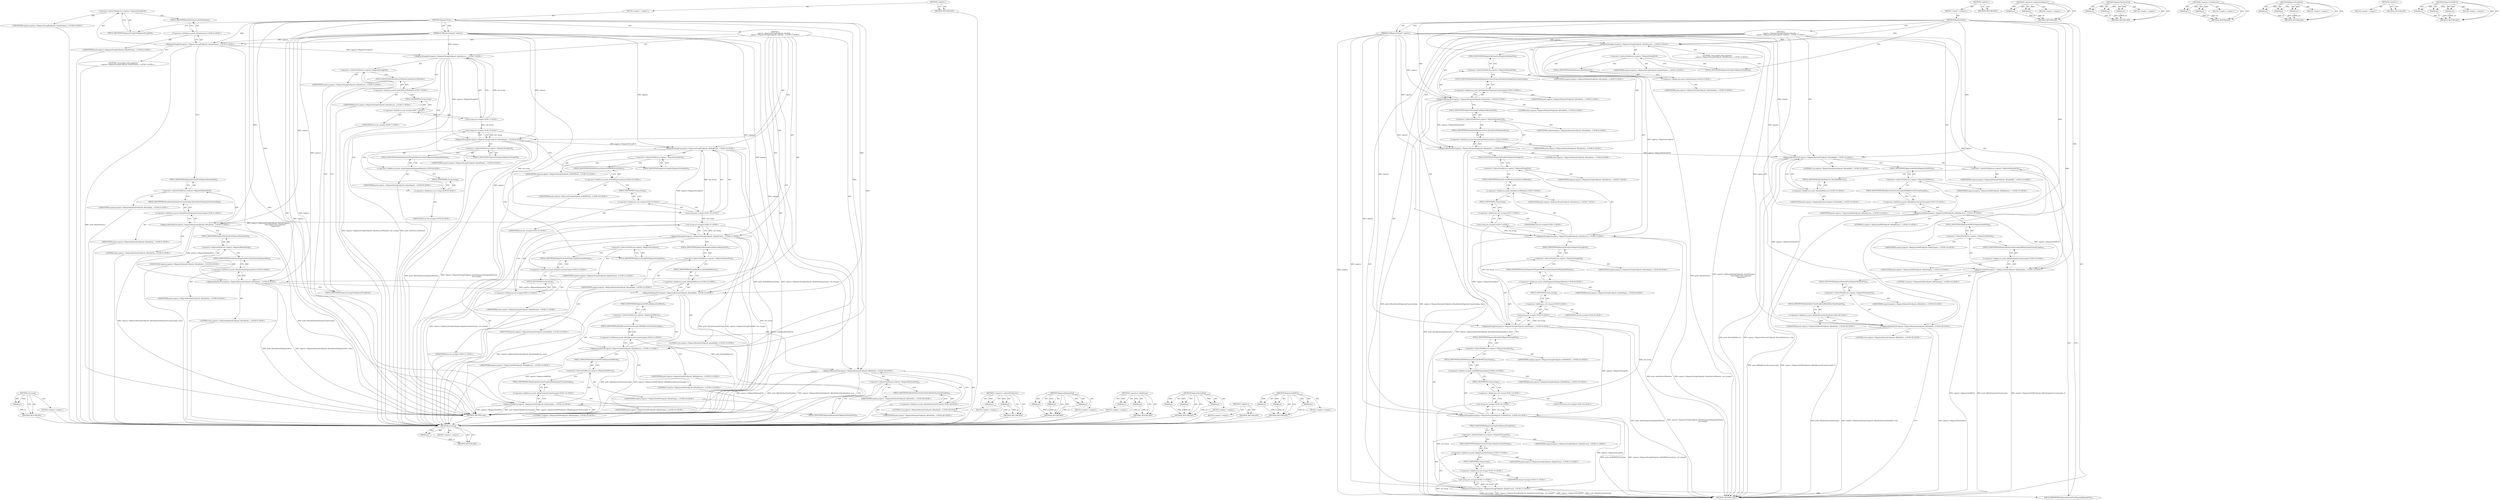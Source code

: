 digraph "RegisterInt64Pref" {
vulnerable_156 [label=<(METHOD,std.string)>];
vulnerable_157 [label=<(PARAM,p1)>];
vulnerable_158 [label=<(BLOCK,&lt;empty&gt;,&lt;empty&gt;)>];
vulnerable_159 [label=<(METHOD_RETURN,ANY)>];
vulnerable_6 [label=<(METHOD,&lt;global&gt;)<SUB>1</SUB>>];
vulnerable_7 [label=<(BLOCK,&lt;empty&gt;,&lt;empty&gt;)<SUB>1</SUB>>];
vulnerable_8 [label=<(METHOD,RegisterPrefs)<SUB>1</SUB>>];
vulnerable_9 [label=<(PARAM,PrefRegistrySimple* registry)<SUB>1</SUB>>];
vulnerable_10 [label="<(BLOCK,{
  registry-&gt;RegisterStringPref(prefs::kAuthSc...,{
  registry-&gt;RegisterStringPref(prefs::kAuthSc...)<SUB>1</SUB>>"];
vulnerable_11 [label="<(RegisterStringPref,registry-&gt;RegisterStringPref(prefs::kAuthScheme...)<SUB>2</SUB>>"];
vulnerable_12 [label=<(&lt;operator&gt;.indirectFieldAccess,registry-&gt;RegisterStringPref)<SUB>2</SUB>>];
vulnerable_13 [label="<(IDENTIFIER,registry,registry-&gt;RegisterStringPref(prefs::kAuthScheme...)<SUB>2</SUB>>"];
vulnerable_14 [label=<(FIELD_IDENTIFIER,RegisterStringPref,RegisterStringPref)<SUB>2</SUB>>];
vulnerable_15 [label="<(&lt;operator&gt;.fieldAccess,prefs::kAuthSchemes)<SUB>2</SUB>>"];
vulnerable_16 [label="<(IDENTIFIER,prefs,registry-&gt;RegisterStringPref(prefs::kAuthScheme...)<SUB>2</SUB>>"];
vulnerable_17 [label=<(FIELD_IDENTIFIER,kAuthSchemes,kAuthSchemes)<SUB>2</SUB>>];
vulnerable_18 [label="<(LITERAL,&quot;basic,digest,ntlm,negotiate,&quot;
                ...,registry-&gt;RegisterStringPref(prefs::kAuthScheme...)<SUB>3</SUB>>"];
vulnerable_19 [label="<(RegisterBooleanPref,registry-&gt;RegisterBooleanPref(prefs::kDisableAu...)<SUB>5</SUB>>"];
vulnerable_20 [label=<(&lt;operator&gt;.indirectFieldAccess,registry-&gt;RegisterBooleanPref)<SUB>5</SUB>>];
vulnerable_21 [label="<(IDENTIFIER,registry,registry-&gt;RegisterBooleanPref(prefs::kDisableAu...)<SUB>5</SUB>>"];
vulnerable_22 [label=<(FIELD_IDENTIFIER,RegisterBooleanPref,RegisterBooleanPref)<SUB>5</SUB>>];
vulnerable_23 [label="<(&lt;operator&gt;.fieldAccess,prefs::kDisableAuthNegotiateCnameLookup)<SUB>5</SUB>>"];
vulnerable_24 [label="<(IDENTIFIER,prefs,registry-&gt;RegisterBooleanPref(prefs::kDisableAu...)<SUB>5</SUB>>"];
vulnerable_25 [label=<(FIELD_IDENTIFIER,kDisableAuthNegotiateCnameLookup,kDisableAuthNegotiateCnameLookup)<SUB>5</SUB>>];
vulnerable_26 [label="<(LITERAL,false,registry-&gt;RegisterBooleanPref(prefs::kDisableAu...)<SUB>5</SUB>>"];
vulnerable_27 [label="<(RegisterBooleanPref,registry-&gt;RegisterBooleanPref(prefs::kEnableAut...)<SUB>6</SUB>>"];
vulnerable_28 [label=<(&lt;operator&gt;.indirectFieldAccess,registry-&gt;RegisterBooleanPref)<SUB>6</SUB>>];
vulnerable_29 [label="<(IDENTIFIER,registry,registry-&gt;RegisterBooleanPref(prefs::kEnableAut...)<SUB>6</SUB>>"];
vulnerable_30 [label=<(FIELD_IDENTIFIER,RegisterBooleanPref,RegisterBooleanPref)<SUB>6</SUB>>];
vulnerable_31 [label="<(&lt;operator&gt;.fieldAccess,prefs::kEnableAuthNegotiatePort)<SUB>6</SUB>>"];
vulnerable_32 [label="<(IDENTIFIER,prefs,registry-&gt;RegisterBooleanPref(prefs::kEnableAut...)<SUB>6</SUB>>"];
vulnerable_33 [label=<(FIELD_IDENTIFIER,kEnableAuthNegotiatePort,kEnableAuthNegotiatePort)<SUB>6</SUB>>];
vulnerable_34 [label="<(LITERAL,false,registry-&gt;RegisterBooleanPref(prefs::kEnableAut...)<SUB>6</SUB>>"];
vulnerable_35 [label="<(RegisterStringPref,registry-&gt;RegisterStringPref(prefs::kAuthServer...)<SUB>7</SUB>>"];
vulnerable_36 [label=<(&lt;operator&gt;.indirectFieldAccess,registry-&gt;RegisterStringPref)<SUB>7</SUB>>];
vulnerable_37 [label="<(IDENTIFIER,registry,registry-&gt;RegisterStringPref(prefs::kAuthServer...)<SUB>7</SUB>>"];
vulnerable_38 [label=<(FIELD_IDENTIFIER,RegisterStringPref,RegisterStringPref)<SUB>7</SUB>>];
vulnerable_39 [label="<(&lt;operator&gt;.fieldAccess,prefs::kAuthServerWhitelist)<SUB>7</SUB>>"];
vulnerable_40 [label="<(IDENTIFIER,prefs,registry-&gt;RegisterStringPref(prefs::kAuthServer...)<SUB>7</SUB>>"];
vulnerable_41 [label=<(FIELD_IDENTIFIER,kAuthServerWhitelist,kAuthServerWhitelist)<SUB>7</SUB>>];
vulnerable_42 [label="<(std.string,std::string())<SUB>7</SUB>>"];
vulnerable_43 [label="<(&lt;operator&gt;.fieldAccess,std::string)<SUB>7</SUB>>"];
vulnerable_44 [label="<(IDENTIFIER,std,std::string())<SUB>7</SUB>>"];
vulnerable_45 [label=<(FIELD_IDENTIFIER,string,string)<SUB>7</SUB>>];
vulnerable_46 [label="<(RegisterStringPref,registry-&gt;RegisterStringPref(prefs::kAuthNegoti...)<SUB>8</SUB>>"];
vulnerable_47 [label=<(&lt;operator&gt;.indirectFieldAccess,registry-&gt;RegisterStringPref)<SUB>8</SUB>>];
vulnerable_48 [label="<(IDENTIFIER,registry,registry-&gt;RegisterStringPref(prefs::kAuthNegoti...)<SUB>8</SUB>>"];
vulnerable_49 [label=<(FIELD_IDENTIFIER,RegisterStringPref,RegisterStringPref)<SUB>8</SUB>>];
vulnerable_50 [label="<(&lt;operator&gt;.fieldAccess,prefs::kAuthNegotiateDelegateWhitelist)<SUB>8</SUB>>"];
vulnerable_51 [label="<(IDENTIFIER,prefs,registry-&gt;RegisterStringPref(prefs::kAuthNegoti...)<SUB>8</SUB>>"];
vulnerable_52 [label=<(FIELD_IDENTIFIER,kAuthNegotiateDelegateWhitelist,kAuthNegotiateDelegateWhitelist)<SUB>8</SUB>>];
vulnerable_53 [label="<(std.string,std::string())<SUB>9</SUB>>"];
vulnerable_54 [label="<(&lt;operator&gt;.fieldAccess,std::string)<SUB>9</SUB>>"];
vulnerable_55 [label="<(IDENTIFIER,std,std::string())<SUB>9</SUB>>"];
vulnerable_56 [label=<(FIELD_IDENTIFIER,string,string)<SUB>9</SUB>>];
vulnerable_57 [label="<(RegisterStringPref,registry-&gt;RegisterStringPref(prefs::kGSSAPILibr...)<SUB>10</SUB>>"];
vulnerable_58 [label=<(&lt;operator&gt;.indirectFieldAccess,registry-&gt;RegisterStringPref)<SUB>10</SUB>>];
vulnerable_59 [label="<(IDENTIFIER,registry,registry-&gt;RegisterStringPref(prefs::kGSSAPILibr...)<SUB>10</SUB>>"];
vulnerable_60 [label=<(FIELD_IDENTIFIER,RegisterStringPref,RegisterStringPref)<SUB>10</SUB>>];
vulnerable_61 [label="<(&lt;operator&gt;.fieldAccess,prefs::kGSSAPILibraryName)<SUB>10</SUB>>"];
vulnerable_62 [label="<(IDENTIFIER,prefs,registry-&gt;RegisterStringPref(prefs::kGSSAPILibr...)<SUB>10</SUB>>"];
vulnerable_63 [label=<(FIELD_IDENTIFIER,kGSSAPILibraryName,kGSSAPILibraryName)<SUB>10</SUB>>];
vulnerable_64 [label="<(std.string,std::string())<SUB>10</SUB>>"];
vulnerable_65 [label="<(&lt;operator&gt;.fieldAccess,std::string)<SUB>10</SUB>>"];
vulnerable_66 [label="<(IDENTIFIER,std,std::string())<SUB>10</SUB>>"];
vulnerable_67 [label=<(FIELD_IDENTIFIER,string,string)<SUB>10</SUB>>];
vulnerable_68 [label="<(RegisterStringPref,registry-&gt;RegisterStringPref(prefs::kSpdyProxyA...)<SUB>11</SUB>>"];
vulnerable_69 [label=<(&lt;operator&gt;.indirectFieldAccess,registry-&gt;RegisterStringPref)<SUB>11</SUB>>];
vulnerable_70 [label="<(IDENTIFIER,registry,registry-&gt;RegisterStringPref(prefs::kSpdyProxyA...)<SUB>11</SUB>>"];
vulnerable_71 [label=<(FIELD_IDENTIFIER,RegisterStringPref,RegisterStringPref)<SUB>11</SUB>>];
vulnerable_72 [label="<(&lt;operator&gt;.fieldAccess,prefs::kSpdyProxyAuthOrigin)<SUB>11</SUB>>"];
vulnerable_73 [label="<(IDENTIFIER,prefs,registry-&gt;RegisterStringPref(prefs::kSpdyProxyA...)<SUB>11</SUB>>"];
vulnerable_74 [label=<(FIELD_IDENTIFIER,kSpdyProxyAuthOrigin,kSpdyProxyAuthOrigin)<SUB>11</SUB>>];
vulnerable_75 [label="<(std.string,std::string())<SUB>11</SUB>>"];
vulnerable_76 [label="<(&lt;operator&gt;.fieldAccess,std::string)<SUB>11</SUB>>"];
vulnerable_77 [label="<(IDENTIFIER,std,std::string())<SUB>11</SUB>>"];
vulnerable_78 [label=<(FIELD_IDENTIFIER,string,string)<SUB>11</SUB>>];
vulnerable_79 [label="<(RegisterBooleanPref,registry-&gt;RegisterBooleanPref(prefs::kEnableRef...)<SUB>12</SUB>>"];
vulnerable_80 [label=<(&lt;operator&gt;.indirectFieldAccess,registry-&gt;RegisterBooleanPref)<SUB>12</SUB>>];
vulnerable_81 [label="<(IDENTIFIER,registry,registry-&gt;RegisterBooleanPref(prefs::kEnableRef...)<SUB>12</SUB>>"];
vulnerable_82 [label=<(FIELD_IDENTIFIER,RegisterBooleanPref,RegisterBooleanPref)<SUB>12</SUB>>];
vulnerable_83 [label="<(&lt;operator&gt;.fieldAccess,prefs::kEnableReferrers)<SUB>12</SUB>>"];
vulnerable_84 [label="<(IDENTIFIER,prefs,registry-&gt;RegisterBooleanPref(prefs::kEnableRef...)<SUB>12</SUB>>"];
vulnerable_85 [label=<(FIELD_IDENTIFIER,kEnableReferrers,kEnableReferrers)<SUB>12</SUB>>];
vulnerable_86 [label="<(LITERAL,true,registry-&gt;RegisterBooleanPref(prefs::kEnableRef...)<SUB>12</SUB>>"];
vulnerable_87 [label="<(RegisterInt64Pref,registry-&gt;RegisterInt64Pref(prefs::kHttpReceive...)<SUB>13</SUB>>"];
vulnerable_88 [label=<(&lt;operator&gt;.indirectFieldAccess,registry-&gt;RegisterInt64Pref)<SUB>13</SUB>>];
vulnerable_89 [label="<(IDENTIFIER,registry,registry-&gt;RegisterInt64Pref(prefs::kHttpReceive...)<SUB>13</SUB>>"];
vulnerable_90 [label=<(FIELD_IDENTIFIER,RegisterInt64Pref,RegisterInt64Pref)<SUB>13</SUB>>];
vulnerable_91 [label="<(&lt;operator&gt;.fieldAccess,prefs::kHttpReceivedContentLength)<SUB>13</SUB>>"];
vulnerable_92 [label="<(IDENTIFIER,prefs,registry-&gt;RegisterInt64Pref(prefs::kHttpReceive...)<SUB>13</SUB>>"];
vulnerable_93 [label=<(FIELD_IDENTIFIER,kHttpReceivedContentLength,kHttpReceivedContentLength)<SUB>13</SUB>>];
vulnerable_94 [label="<(LITERAL,0,registry-&gt;RegisterInt64Pref(prefs::kHttpReceive...)<SUB>13</SUB>>"];
vulnerable_95 [label="<(RegisterInt64Pref,registry-&gt;RegisterInt64Pref(prefs::kHttpOrigina...)<SUB>14</SUB>>"];
vulnerable_96 [label=<(&lt;operator&gt;.indirectFieldAccess,registry-&gt;RegisterInt64Pref)<SUB>14</SUB>>];
vulnerable_97 [label="<(IDENTIFIER,registry,registry-&gt;RegisterInt64Pref(prefs::kHttpOrigina...)<SUB>14</SUB>>"];
vulnerable_98 [label=<(FIELD_IDENTIFIER,RegisterInt64Pref,RegisterInt64Pref)<SUB>14</SUB>>];
vulnerable_99 [label="<(&lt;operator&gt;.fieldAccess,prefs::kHttpOriginalContentLength)<SUB>14</SUB>>"];
vulnerable_100 [label="<(IDENTIFIER,prefs,registry-&gt;RegisterInt64Pref(prefs::kHttpOrigina...)<SUB>14</SUB>>"];
vulnerable_101 [label=<(FIELD_IDENTIFIER,kHttpOriginalContentLength,kHttpOriginalContentLength)<SUB>14</SUB>>];
vulnerable_102 [label="<(LITERAL,0,registry-&gt;RegisterInt64Pref(prefs::kHttpOrigina...)<SUB>14</SUB>>"];
vulnerable_103 [label="<(RegisterBooleanPref,registry-&gt;RegisterBooleanPref(prefs::kBuiltInDn...)<SUB>28</SUB>>"];
vulnerable_104 [label=<(&lt;operator&gt;.indirectFieldAccess,registry-&gt;RegisterBooleanPref)<SUB>28</SUB>>];
vulnerable_105 [label="<(IDENTIFIER,registry,registry-&gt;RegisterBooleanPref(prefs::kBuiltInDn...)<SUB>28</SUB>>"];
vulnerable_106 [label=<(FIELD_IDENTIFIER,RegisterBooleanPref,RegisterBooleanPref)<SUB>28</SUB>>];
vulnerable_107 [label="<(&lt;operator&gt;.fieldAccess,prefs::kBuiltInDnsClientEnabled)<SUB>28</SUB>>"];
vulnerable_108 [label="<(IDENTIFIER,prefs,registry-&gt;RegisterBooleanPref(prefs::kBuiltInDn...)<SUB>28</SUB>>"];
vulnerable_109 [label=<(FIELD_IDENTIFIER,kBuiltInDnsClientEnabled,kBuiltInDnsClientEnabled)<SUB>28</SUB>>];
vulnerable_110 [label="<(LITERAL,true,registry-&gt;RegisterBooleanPref(prefs::kBuiltInDn...)<SUB>28</SUB>>"];
vulnerable_111 [label=<(METHOD_RETURN,void)<SUB>1</SUB>>];
vulnerable_113 [label=<(METHOD_RETURN,ANY)<SUB>1</SUB>>];
vulnerable_140 [label=<(METHOD,&lt;operator&gt;.indirectFieldAccess)>];
vulnerable_141 [label=<(PARAM,p1)>];
vulnerable_142 [label=<(PARAM,p2)>];
vulnerable_143 [label=<(BLOCK,&lt;empty&gt;,&lt;empty&gt;)>];
vulnerable_144 [label=<(METHOD_RETURN,ANY)>];
vulnerable_150 [label=<(METHOD,RegisterBooleanPref)>];
vulnerable_151 [label=<(PARAM,p1)>];
vulnerable_152 [label=<(PARAM,p2)>];
vulnerable_153 [label=<(PARAM,p3)>];
vulnerable_154 [label=<(BLOCK,&lt;empty&gt;,&lt;empty&gt;)>];
vulnerable_155 [label=<(METHOD_RETURN,ANY)>];
vulnerable_145 [label=<(METHOD,&lt;operator&gt;.fieldAccess)>];
vulnerable_146 [label=<(PARAM,p1)>];
vulnerable_147 [label=<(PARAM,p2)>];
vulnerable_148 [label=<(BLOCK,&lt;empty&gt;,&lt;empty&gt;)>];
vulnerable_149 [label=<(METHOD_RETURN,ANY)>];
vulnerable_134 [label=<(METHOD,RegisterStringPref)>];
vulnerable_135 [label=<(PARAM,p1)>];
vulnerable_136 [label=<(PARAM,p2)>];
vulnerable_137 [label=<(PARAM,p3)>];
vulnerable_138 [label=<(BLOCK,&lt;empty&gt;,&lt;empty&gt;)>];
vulnerable_139 [label=<(METHOD_RETURN,ANY)>];
vulnerable_128 [label=<(METHOD,&lt;global&gt;)<SUB>1</SUB>>];
vulnerable_129 [label=<(BLOCK,&lt;empty&gt;,&lt;empty&gt;)>];
vulnerable_130 [label=<(METHOD_RETURN,ANY)>];
vulnerable_160 [label=<(METHOD,RegisterInt64Pref)>];
vulnerable_161 [label=<(PARAM,p1)>];
vulnerable_162 [label=<(PARAM,p2)>];
vulnerable_163 [label=<(PARAM,p3)>];
vulnerable_164 [label=<(BLOCK,&lt;empty&gt;,&lt;empty&gt;)>];
vulnerable_165 [label=<(METHOD_RETURN,ANY)>];
fixed_156 [label=<(METHOD,std.string)>];
fixed_157 [label=<(PARAM,p1)>];
fixed_158 [label=<(BLOCK,&lt;empty&gt;,&lt;empty&gt;)>];
fixed_159 [label=<(METHOD_RETURN,ANY)>];
fixed_6 [label=<(METHOD,&lt;global&gt;)<SUB>1</SUB>>];
fixed_7 [label=<(BLOCK,&lt;empty&gt;,&lt;empty&gt;)<SUB>1</SUB>>];
fixed_8 [label=<(METHOD,RegisterPrefs)<SUB>1</SUB>>];
fixed_9 [label=<(PARAM,PrefRegistrySimple* registry)<SUB>1</SUB>>];
fixed_10 [label="<(BLOCK,{
  registry-&gt;RegisterStringPref(prefs::kAuthSc...,{
  registry-&gt;RegisterStringPref(prefs::kAuthSc...)<SUB>1</SUB>>"];
fixed_11 [label="<(RegisterStringPref,registry-&gt;RegisterStringPref(prefs::kAuthScheme...)<SUB>2</SUB>>"];
fixed_12 [label=<(&lt;operator&gt;.indirectFieldAccess,registry-&gt;RegisterStringPref)<SUB>2</SUB>>];
fixed_13 [label="<(IDENTIFIER,registry,registry-&gt;RegisterStringPref(prefs::kAuthScheme...)<SUB>2</SUB>>"];
fixed_14 [label=<(FIELD_IDENTIFIER,RegisterStringPref,RegisterStringPref)<SUB>2</SUB>>];
fixed_15 [label="<(&lt;operator&gt;.fieldAccess,prefs::kAuthSchemes)<SUB>2</SUB>>"];
fixed_16 [label="<(IDENTIFIER,prefs,registry-&gt;RegisterStringPref(prefs::kAuthScheme...)<SUB>2</SUB>>"];
fixed_17 [label=<(FIELD_IDENTIFIER,kAuthSchemes,kAuthSchemes)<SUB>2</SUB>>];
fixed_18 [label="<(LITERAL,&quot;basic,digest,ntlm,negotiate,&quot;
                ...,registry-&gt;RegisterStringPref(prefs::kAuthScheme...)<SUB>3</SUB>>"];
fixed_19 [label="<(RegisterBooleanPref,registry-&gt;RegisterBooleanPref(prefs::kDisableAu...)<SUB>5</SUB>>"];
fixed_20 [label=<(&lt;operator&gt;.indirectFieldAccess,registry-&gt;RegisterBooleanPref)<SUB>5</SUB>>];
fixed_21 [label="<(IDENTIFIER,registry,registry-&gt;RegisterBooleanPref(prefs::kDisableAu...)<SUB>5</SUB>>"];
fixed_22 [label=<(FIELD_IDENTIFIER,RegisterBooleanPref,RegisterBooleanPref)<SUB>5</SUB>>];
fixed_23 [label="<(&lt;operator&gt;.fieldAccess,prefs::kDisableAuthNegotiateCnameLookup)<SUB>5</SUB>>"];
fixed_24 [label="<(IDENTIFIER,prefs,registry-&gt;RegisterBooleanPref(prefs::kDisableAu...)<SUB>5</SUB>>"];
fixed_25 [label=<(FIELD_IDENTIFIER,kDisableAuthNegotiateCnameLookup,kDisableAuthNegotiateCnameLookup)<SUB>5</SUB>>];
fixed_26 [label="<(LITERAL,false,registry-&gt;RegisterBooleanPref(prefs::kDisableAu...)<SUB>5</SUB>>"];
fixed_27 [label="<(RegisterBooleanPref,registry-&gt;RegisterBooleanPref(prefs::kEnableAut...)<SUB>6</SUB>>"];
fixed_28 [label=<(&lt;operator&gt;.indirectFieldAccess,registry-&gt;RegisterBooleanPref)<SUB>6</SUB>>];
fixed_29 [label="<(IDENTIFIER,registry,registry-&gt;RegisterBooleanPref(prefs::kEnableAut...)<SUB>6</SUB>>"];
fixed_30 [label=<(FIELD_IDENTIFIER,RegisterBooleanPref,RegisterBooleanPref)<SUB>6</SUB>>];
fixed_31 [label="<(&lt;operator&gt;.fieldAccess,prefs::kEnableAuthNegotiatePort)<SUB>6</SUB>>"];
fixed_32 [label="<(IDENTIFIER,prefs,registry-&gt;RegisterBooleanPref(prefs::kEnableAut...)<SUB>6</SUB>>"];
fixed_33 [label=<(FIELD_IDENTIFIER,kEnableAuthNegotiatePort,kEnableAuthNegotiatePort)<SUB>6</SUB>>];
fixed_34 [label="<(LITERAL,false,registry-&gt;RegisterBooleanPref(prefs::kEnableAut...)<SUB>6</SUB>>"];
fixed_35 [label="<(RegisterStringPref,registry-&gt;RegisterStringPref(prefs::kAuthServer...)<SUB>7</SUB>>"];
fixed_36 [label=<(&lt;operator&gt;.indirectFieldAccess,registry-&gt;RegisterStringPref)<SUB>7</SUB>>];
fixed_37 [label="<(IDENTIFIER,registry,registry-&gt;RegisterStringPref(prefs::kAuthServer...)<SUB>7</SUB>>"];
fixed_38 [label=<(FIELD_IDENTIFIER,RegisterStringPref,RegisterStringPref)<SUB>7</SUB>>];
fixed_39 [label="<(&lt;operator&gt;.fieldAccess,prefs::kAuthServerWhitelist)<SUB>7</SUB>>"];
fixed_40 [label="<(IDENTIFIER,prefs,registry-&gt;RegisterStringPref(prefs::kAuthServer...)<SUB>7</SUB>>"];
fixed_41 [label=<(FIELD_IDENTIFIER,kAuthServerWhitelist,kAuthServerWhitelist)<SUB>7</SUB>>];
fixed_42 [label="<(std.string,std::string())<SUB>7</SUB>>"];
fixed_43 [label="<(&lt;operator&gt;.fieldAccess,std::string)<SUB>7</SUB>>"];
fixed_44 [label="<(IDENTIFIER,std,std::string())<SUB>7</SUB>>"];
fixed_45 [label=<(FIELD_IDENTIFIER,string,string)<SUB>7</SUB>>];
fixed_46 [label="<(RegisterStringPref,registry-&gt;RegisterStringPref(prefs::kAuthNegoti...)<SUB>8</SUB>>"];
fixed_47 [label=<(&lt;operator&gt;.indirectFieldAccess,registry-&gt;RegisterStringPref)<SUB>8</SUB>>];
fixed_48 [label="<(IDENTIFIER,registry,registry-&gt;RegisterStringPref(prefs::kAuthNegoti...)<SUB>8</SUB>>"];
fixed_49 [label=<(FIELD_IDENTIFIER,RegisterStringPref,RegisterStringPref)<SUB>8</SUB>>];
fixed_50 [label="<(&lt;operator&gt;.fieldAccess,prefs::kAuthNegotiateDelegateWhitelist)<SUB>8</SUB>>"];
fixed_51 [label="<(IDENTIFIER,prefs,registry-&gt;RegisterStringPref(prefs::kAuthNegoti...)<SUB>8</SUB>>"];
fixed_52 [label=<(FIELD_IDENTIFIER,kAuthNegotiateDelegateWhitelist,kAuthNegotiateDelegateWhitelist)<SUB>8</SUB>>];
fixed_53 [label="<(std.string,std::string())<SUB>9</SUB>>"];
fixed_54 [label="<(&lt;operator&gt;.fieldAccess,std::string)<SUB>9</SUB>>"];
fixed_55 [label="<(IDENTIFIER,std,std::string())<SUB>9</SUB>>"];
fixed_56 [label=<(FIELD_IDENTIFIER,string,string)<SUB>9</SUB>>];
fixed_57 [label="<(RegisterStringPref,registry-&gt;RegisterStringPref(prefs::kGSSAPILibr...)<SUB>10</SUB>>"];
fixed_58 [label=<(&lt;operator&gt;.indirectFieldAccess,registry-&gt;RegisterStringPref)<SUB>10</SUB>>];
fixed_59 [label="<(IDENTIFIER,registry,registry-&gt;RegisterStringPref(prefs::kGSSAPILibr...)<SUB>10</SUB>>"];
fixed_60 [label=<(FIELD_IDENTIFIER,RegisterStringPref,RegisterStringPref)<SUB>10</SUB>>];
fixed_61 [label="<(&lt;operator&gt;.fieldAccess,prefs::kGSSAPILibraryName)<SUB>10</SUB>>"];
fixed_62 [label="<(IDENTIFIER,prefs,registry-&gt;RegisterStringPref(prefs::kGSSAPILibr...)<SUB>10</SUB>>"];
fixed_63 [label=<(FIELD_IDENTIFIER,kGSSAPILibraryName,kGSSAPILibraryName)<SUB>10</SUB>>];
fixed_64 [label="<(std.string,std::string())<SUB>10</SUB>>"];
fixed_65 [label="<(&lt;operator&gt;.fieldAccess,std::string)<SUB>10</SUB>>"];
fixed_66 [label="<(IDENTIFIER,std,std::string())<SUB>10</SUB>>"];
fixed_67 [label=<(FIELD_IDENTIFIER,string,string)<SUB>10</SUB>>];
fixed_68 [label="<(RegisterStringPref,registry-&gt;RegisterStringPref(prefs::kSpdyProxyA...)<SUB>11</SUB>>"];
fixed_69 [label=<(&lt;operator&gt;.indirectFieldAccess,registry-&gt;RegisterStringPref)<SUB>11</SUB>>];
fixed_70 [label="<(IDENTIFIER,registry,registry-&gt;RegisterStringPref(prefs::kSpdyProxyA...)<SUB>11</SUB>>"];
fixed_71 [label=<(FIELD_IDENTIFIER,RegisterStringPref,RegisterStringPref)<SUB>11</SUB>>];
fixed_72 [label="<(&lt;operator&gt;.fieldAccess,prefs::kSpdyProxyAuthOrigin)<SUB>11</SUB>>"];
fixed_73 [label="<(IDENTIFIER,prefs,registry-&gt;RegisterStringPref(prefs::kSpdyProxyA...)<SUB>11</SUB>>"];
fixed_74 [label=<(FIELD_IDENTIFIER,kSpdyProxyAuthOrigin,kSpdyProxyAuthOrigin)<SUB>11</SUB>>];
fixed_75 [label="<(std.string,std::string())<SUB>11</SUB>>"];
fixed_76 [label="<(&lt;operator&gt;.fieldAccess,std::string)<SUB>11</SUB>>"];
fixed_77 [label="<(IDENTIFIER,std,std::string())<SUB>11</SUB>>"];
fixed_78 [label=<(FIELD_IDENTIFIER,string,string)<SUB>11</SUB>>];
fixed_79 [label="<(RegisterBooleanPref,registry-&gt;RegisterBooleanPref(prefs::kEnableRef...)<SUB>12</SUB>>"];
fixed_80 [label=<(&lt;operator&gt;.indirectFieldAccess,registry-&gt;RegisterBooleanPref)<SUB>12</SUB>>];
fixed_81 [label="<(IDENTIFIER,registry,registry-&gt;RegisterBooleanPref(prefs::kEnableRef...)<SUB>12</SUB>>"];
fixed_82 [label=<(FIELD_IDENTIFIER,RegisterBooleanPref,RegisterBooleanPref)<SUB>12</SUB>>];
fixed_83 [label="<(&lt;operator&gt;.fieldAccess,prefs::kEnableReferrers)<SUB>12</SUB>>"];
fixed_84 [label="<(IDENTIFIER,prefs,registry-&gt;RegisterBooleanPref(prefs::kEnableRef...)<SUB>12</SUB>>"];
fixed_85 [label=<(FIELD_IDENTIFIER,kEnableReferrers,kEnableReferrers)<SUB>12</SUB>>];
fixed_86 [label="<(LITERAL,true,registry-&gt;RegisterBooleanPref(prefs::kEnableRef...)<SUB>12</SUB>>"];
fixed_87 [label="<(RegisterInt64Pref,registry-&gt;RegisterInt64Pref(prefs::kHttpReceive...)<SUB>13</SUB>>"];
fixed_88 [label=<(&lt;operator&gt;.indirectFieldAccess,registry-&gt;RegisterInt64Pref)<SUB>13</SUB>>];
fixed_89 [label="<(IDENTIFIER,registry,registry-&gt;RegisterInt64Pref(prefs::kHttpReceive...)<SUB>13</SUB>>"];
fixed_90 [label=<(FIELD_IDENTIFIER,RegisterInt64Pref,RegisterInt64Pref)<SUB>13</SUB>>];
fixed_91 [label="<(&lt;operator&gt;.fieldAccess,prefs::kHttpReceivedContentLength)<SUB>13</SUB>>"];
fixed_92 [label="<(IDENTIFIER,prefs,registry-&gt;RegisterInt64Pref(prefs::kHttpReceive...)<SUB>13</SUB>>"];
fixed_93 [label=<(FIELD_IDENTIFIER,kHttpReceivedContentLength,kHttpReceivedContentLength)<SUB>13</SUB>>];
fixed_94 [label="<(LITERAL,0,registry-&gt;RegisterInt64Pref(prefs::kHttpReceive...)<SUB>13</SUB>>"];
fixed_95 [label="<(RegisterInt64Pref,registry-&gt;RegisterInt64Pref(prefs::kHttpOrigina...)<SUB>14</SUB>>"];
fixed_96 [label=<(&lt;operator&gt;.indirectFieldAccess,registry-&gt;RegisterInt64Pref)<SUB>14</SUB>>];
fixed_97 [label="<(IDENTIFIER,registry,registry-&gt;RegisterInt64Pref(prefs::kHttpOrigina...)<SUB>14</SUB>>"];
fixed_98 [label=<(FIELD_IDENTIFIER,RegisterInt64Pref,RegisterInt64Pref)<SUB>14</SUB>>];
fixed_99 [label="<(&lt;operator&gt;.fieldAccess,prefs::kHttpOriginalContentLength)<SUB>14</SUB>>"];
fixed_100 [label="<(IDENTIFIER,prefs,registry-&gt;RegisterInt64Pref(prefs::kHttpOrigina...)<SUB>14</SUB>>"];
fixed_101 [label=<(FIELD_IDENTIFIER,kHttpOriginalContentLength,kHttpOriginalContentLength)<SUB>14</SUB>>];
fixed_102 [label="<(LITERAL,0,registry-&gt;RegisterInt64Pref(prefs::kHttpOrigina...)<SUB>14</SUB>>"];
fixed_103 [label="<(RegisterBooleanPref,registry-&gt;RegisterBooleanPref(prefs::kBuiltInDn...)<SUB>36</SUB>>"];
fixed_104 [label=<(&lt;operator&gt;.indirectFieldAccess,registry-&gt;RegisterBooleanPref)<SUB>36</SUB>>];
fixed_105 [label="<(IDENTIFIER,registry,registry-&gt;RegisterBooleanPref(prefs::kBuiltInDn...)<SUB>36</SUB>>"];
fixed_106 [label=<(FIELD_IDENTIFIER,RegisterBooleanPref,RegisterBooleanPref)<SUB>36</SUB>>];
fixed_107 [label="<(&lt;operator&gt;.fieldAccess,prefs::kBuiltInDnsClientEnabled)<SUB>36</SUB>>"];
fixed_108 [label="<(IDENTIFIER,prefs,registry-&gt;RegisterBooleanPref(prefs::kBuiltInDn...)<SUB>36</SUB>>"];
fixed_109 [label=<(FIELD_IDENTIFIER,kBuiltInDnsClientEnabled,kBuiltInDnsClientEnabled)<SUB>36</SUB>>];
fixed_110 [label="<(LITERAL,true,registry-&gt;RegisterBooleanPref(prefs::kBuiltInDn...)<SUB>36</SUB>>"];
fixed_111 [label=<(METHOD_RETURN,void)<SUB>1</SUB>>];
fixed_113 [label=<(METHOD_RETURN,ANY)<SUB>1</SUB>>];
fixed_140 [label=<(METHOD,&lt;operator&gt;.indirectFieldAccess)>];
fixed_141 [label=<(PARAM,p1)>];
fixed_142 [label=<(PARAM,p2)>];
fixed_143 [label=<(BLOCK,&lt;empty&gt;,&lt;empty&gt;)>];
fixed_144 [label=<(METHOD_RETURN,ANY)>];
fixed_150 [label=<(METHOD,RegisterBooleanPref)>];
fixed_151 [label=<(PARAM,p1)>];
fixed_152 [label=<(PARAM,p2)>];
fixed_153 [label=<(PARAM,p3)>];
fixed_154 [label=<(BLOCK,&lt;empty&gt;,&lt;empty&gt;)>];
fixed_155 [label=<(METHOD_RETURN,ANY)>];
fixed_145 [label=<(METHOD,&lt;operator&gt;.fieldAccess)>];
fixed_146 [label=<(PARAM,p1)>];
fixed_147 [label=<(PARAM,p2)>];
fixed_148 [label=<(BLOCK,&lt;empty&gt;,&lt;empty&gt;)>];
fixed_149 [label=<(METHOD_RETURN,ANY)>];
fixed_134 [label=<(METHOD,RegisterStringPref)>];
fixed_135 [label=<(PARAM,p1)>];
fixed_136 [label=<(PARAM,p2)>];
fixed_137 [label=<(PARAM,p3)>];
fixed_138 [label=<(BLOCK,&lt;empty&gt;,&lt;empty&gt;)>];
fixed_139 [label=<(METHOD_RETURN,ANY)>];
fixed_128 [label=<(METHOD,&lt;global&gt;)<SUB>1</SUB>>];
fixed_129 [label=<(BLOCK,&lt;empty&gt;,&lt;empty&gt;)>];
fixed_130 [label=<(METHOD_RETURN,ANY)>];
fixed_160 [label=<(METHOD,RegisterInt64Pref)>];
fixed_161 [label=<(PARAM,p1)>];
fixed_162 [label=<(PARAM,p2)>];
fixed_163 [label=<(PARAM,p3)>];
fixed_164 [label=<(BLOCK,&lt;empty&gt;,&lt;empty&gt;)>];
fixed_165 [label=<(METHOD_RETURN,ANY)>];
vulnerable_156 -> vulnerable_157  [key=0, label="AST: "];
vulnerable_156 -> vulnerable_157  [key=1, label="DDG: "];
vulnerable_156 -> vulnerable_158  [key=0, label="AST: "];
vulnerable_156 -> vulnerable_159  [key=0, label="AST: "];
vulnerable_156 -> vulnerable_159  [key=1, label="CFG: "];
vulnerable_157 -> vulnerable_159  [key=0, label="DDG: p1"];
vulnerable_158 -> fixed_156  [key=0];
vulnerable_159 -> fixed_156  [key=0];
vulnerable_6 -> vulnerable_7  [key=0, label="AST: "];
vulnerable_6 -> vulnerable_113  [key=0, label="AST: "];
vulnerable_6 -> vulnerable_113  [key=1, label="CFG: "];
vulnerable_7 -> vulnerable_8  [key=0, label="AST: "];
vulnerable_8 -> vulnerable_9  [key=0, label="AST: "];
vulnerable_8 -> vulnerable_9  [key=1, label="DDG: "];
vulnerable_8 -> vulnerable_10  [key=0, label="AST: "];
vulnerable_8 -> vulnerable_111  [key=0, label="AST: "];
vulnerable_8 -> vulnerable_14  [key=0, label="CFG: "];
vulnerable_8 -> vulnerable_11  [key=0, label="DDG: "];
vulnerable_8 -> vulnerable_19  [key=0, label="DDG: "];
vulnerable_8 -> vulnerable_27  [key=0, label="DDG: "];
vulnerable_8 -> vulnerable_79  [key=0, label="DDG: "];
vulnerable_8 -> vulnerable_87  [key=0, label="DDG: "];
vulnerable_8 -> vulnerable_95  [key=0, label="DDG: "];
vulnerable_8 -> vulnerable_103  [key=0, label="DDG: "];
vulnerable_9 -> vulnerable_111  [key=0, label="DDG: registry"];
vulnerable_9 -> vulnerable_11  [key=0, label="DDG: registry"];
vulnerable_9 -> vulnerable_19  [key=0, label="DDG: registry"];
vulnerable_9 -> vulnerable_27  [key=0, label="DDG: registry"];
vulnerable_9 -> vulnerable_35  [key=0, label="DDG: registry"];
vulnerable_9 -> vulnerable_46  [key=0, label="DDG: registry"];
vulnerable_9 -> vulnerable_57  [key=0, label="DDG: registry"];
vulnerable_9 -> vulnerable_68  [key=0, label="DDG: registry"];
vulnerable_9 -> vulnerable_79  [key=0, label="DDG: registry"];
vulnerable_9 -> vulnerable_87  [key=0, label="DDG: registry"];
vulnerable_9 -> vulnerable_95  [key=0, label="DDG: registry"];
vulnerable_9 -> vulnerable_103  [key=0, label="DDG: registry"];
vulnerable_10 -> vulnerable_11  [key=0, label="AST: "];
vulnerable_10 -> vulnerable_19  [key=0, label="AST: "];
vulnerable_10 -> vulnerable_27  [key=0, label="AST: "];
vulnerable_10 -> vulnerable_35  [key=0, label="AST: "];
vulnerable_10 -> vulnerable_46  [key=0, label="AST: "];
vulnerable_10 -> vulnerable_57  [key=0, label="AST: "];
vulnerable_10 -> vulnerable_68  [key=0, label="AST: "];
vulnerable_10 -> vulnerable_79  [key=0, label="AST: "];
vulnerable_10 -> vulnerable_87  [key=0, label="AST: "];
vulnerable_10 -> vulnerable_95  [key=0, label="AST: "];
vulnerable_10 -> vulnerable_103  [key=0, label="AST: "];
vulnerable_11 -> vulnerable_12  [key=0, label="AST: "];
vulnerable_11 -> vulnerable_15  [key=0, label="AST: "];
vulnerable_11 -> vulnerable_18  [key=0, label="AST: "];
vulnerable_11 -> vulnerable_22  [key=0, label="CFG: "];
vulnerable_11 -> vulnerable_111  [key=0, label="DDG: prefs::kAuthSchemes"];
vulnerable_11 -> vulnerable_111  [key=1, label="DDG: registry-&gt;RegisterStringPref(prefs::kAuthSchemes,
                               &quot;basic,digest,ntlm,negotiate,&quot;
                               &quot;spdyproxy&quot;)"];
vulnerable_11 -> vulnerable_35  [key=0, label="DDG: registry-&gt;RegisterStringPref"];
vulnerable_12 -> vulnerable_13  [key=0, label="AST: "];
vulnerable_12 -> vulnerable_14  [key=0, label="AST: "];
vulnerable_12 -> vulnerable_17  [key=0, label="CFG: "];
vulnerable_13 -> fixed_156  [key=0];
vulnerable_14 -> vulnerable_12  [key=0, label="CFG: "];
vulnerable_15 -> vulnerable_16  [key=0, label="AST: "];
vulnerable_15 -> vulnerable_17  [key=0, label="AST: "];
vulnerable_15 -> vulnerable_11  [key=0, label="CFG: "];
vulnerable_16 -> fixed_156  [key=0];
vulnerable_17 -> vulnerable_15  [key=0, label="CFG: "];
vulnerable_18 -> fixed_156  [key=0];
vulnerable_19 -> vulnerable_20  [key=0, label="AST: "];
vulnerable_19 -> vulnerable_23  [key=0, label="AST: "];
vulnerable_19 -> vulnerable_26  [key=0, label="AST: "];
vulnerable_19 -> vulnerable_30  [key=0, label="CFG: "];
vulnerable_19 -> vulnerable_111  [key=0, label="DDG: prefs::kDisableAuthNegotiateCnameLookup"];
vulnerable_19 -> vulnerable_111  [key=1, label="DDG: registry-&gt;RegisterBooleanPref(prefs::kDisableAuthNegotiateCnameLookup, false)"];
vulnerable_19 -> vulnerable_27  [key=0, label="DDG: registry-&gt;RegisterBooleanPref"];
vulnerable_20 -> vulnerable_21  [key=0, label="AST: "];
vulnerable_20 -> vulnerable_22  [key=0, label="AST: "];
vulnerable_20 -> vulnerable_25  [key=0, label="CFG: "];
vulnerable_21 -> fixed_156  [key=0];
vulnerable_22 -> vulnerable_20  [key=0, label="CFG: "];
vulnerable_23 -> vulnerable_24  [key=0, label="AST: "];
vulnerable_23 -> vulnerable_25  [key=0, label="AST: "];
vulnerable_23 -> vulnerable_19  [key=0, label="CFG: "];
vulnerable_24 -> fixed_156  [key=0];
vulnerable_25 -> vulnerable_23  [key=0, label="CFG: "];
vulnerable_26 -> fixed_156  [key=0];
vulnerable_27 -> vulnerable_28  [key=0, label="AST: "];
vulnerable_27 -> vulnerable_31  [key=0, label="AST: "];
vulnerable_27 -> vulnerable_34  [key=0, label="AST: "];
vulnerable_27 -> vulnerable_38  [key=0, label="CFG: "];
vulnerable_27 -> vulnerable_111  [key=0, label="DDG: prefs::kEnableAuthNegotiatePort"];
vulnerable_27 -> vulnerable_111  [key=1, label="DDG: registry-&gt;RegisterBooleanPref(prefs::kEnableAuthNegotiatePort, false)"];
vulnerable_27 -> vulnerable_79  [key=0, label="DDG: registry-&gt;RegisterBooleanPref"];
vulnerable_28 -> vulnerable_29  [key=0, label="AST: "];
vulnerable_28 -> vulnerable_30  [key=0, label="AST: "];
vulnerable_28 -> vulnerable_33  [key=0, label="CFG: "];
vulnerable_29 -> fixed_156  [key=0];
vulnerable_30 -> vulnerable_28  [key=0, label="CFG: "];
vulnerable_31 -> vulnerable_32  [key=0, label="AST: "];
vulnerable_31 -> vulnerable_33  [key=0, label="AST: "];
vulnerable_31 -> vulnerable_27  [key=0, label="CFG: "];
vulnerable_32 -> fixed_156  [key=0];
vulnerable_33 -> vulnerable_31  [key=0, label="CFG: "];
vulnerable_34 -> fixed_156  [key=0];
vulnerable_35 -> vulnerable_36  [key=0, label="AST: "];
vulnerable_35 -> vulnerable_39  [key=0, label="AST: "];
vulnerable_35 -> vulnerable_42  [key=0, label="AST: "];
vulnerable_35 -> vulnerable_49  [key=0, label="CFG: "];
vulnerable_35 -> vulnerable_111  [key=0, label="DDG: prefs::kAuthServerWhitelist"];
vulnerable_35 -> vulnerable_111  [key=1, label="DDG: registry-&gt;RegisterStringPref(prefs::kAuthServerWhitelist, std::string())"];
vulnerable_35 -> vulnerable_46  [key=0, label="DDG: registry-&gt;RegisterStringPref"];
vulnerable_36 -> vulnerable_37  [key=0, label="AST: "];
vulnerable_36 -> vulnerable_38  [key=0, label="AST: "];
vulnerable_36 -> vulnerable_41  [key=0, label="CFG: "];
vulnerable_37 -> fixed_156  [key=0];
vulnerable_38 -> vulnerable_36  [key=0, label="CFG: "];
vulnerable_39 -> vulnerable_40  [key=0, label="AST: "];
vulnerable_39 -> vulnerable_41  [key=0, label="AST: "];
vulnerable_39 -> vulnerable_45  [key=0, label="CFG: "];
vulnerable_40 -> fixed_156  [key=0];
vulnerable_41 -> vulnerable_39  [key=0, label="CFG: "];
vulnerable_42 -> vulnerable_43  [key=0, label="AST: "];
vulnerable_42 -> vulnerable_35  [key=0, label="CFG: "];
vulnerable_42 -> vulnerable_35  [key=1, label="DDG: std::string"];
vulnerable_42 -> vulnerable_53  [key=0, label="DDG: std::string"];
vulnerable_43 -> vulnerable_44  [key=0, label="AST: "];
vulnerable_43 -> vulnerable_45  [key=0, label="AST: "];
vulnerable_43 -> vulnerable_42  [key=0, label="CFG: "];
vulnerable_44 -> fixed_156  [key=0];
vulnerable_45 -> vulnerable_43  [key=0, label="CFG: "];
vulnerable_46 -> vulnerable_47  [key=0, label="AST: "];
vulnerable_46 -> vulnerable_50  [key=0, label="AST: "];
vulnerable_46 -> vulnerable_53  [key=0, label="AST: "];
vulnerable_46 -> vulnerable_60  [key=0, label="CFG: "];
vulnerable_46 -> vulnerable_111  [key=0, label="DDG: prefs::kAuthNegotiateDelegateWhitelist"];
vulnerable_46 -> vulnerable_111  [key=1, label="DDG: registry-&gt;RegisterStringPref(prefs::kAuthNegotiateDelegateWhitelist,
                               std::string())"];
vulnerable_46 -> vulnerable_57  [key=0, label="DDG: registry-&gt;RegisterStringPref"];
vulnerable_47 -> vulnerable_48  [key=0, label="AST: "];
vulnerable_47 -> vulnerable_49  [key=0, label="AST: "];
vulnerable_47 -> vulnerable_52  [key=0, label="CFG: "];
vulnerable_48 -> fixed_156  [key=0];
vulnerable_49 -> vulnerable_47  [key=0, label="CFG: "];
vulnerable_50 -> vulnerable_51  [key=0, label="AST: "];
vulnerable_50 -> vulnerable_52  [key=0, label="AST: "];
vulnerable_50 -> vulnerable_56  [key=0, label="CFG: "];
vulnerable_51 -> fixed_156  [key=0];
vulnerable_52 -> vulnerable_50  [key=0, label="CFG: "];
vulnerable_53 -> vulnerable_54  [key=0, label="AST: "];
vulnerable_53 -> vulnerable_46  [key=0, label="CFG: "];
vulnerable_53 -> vulnerable_46  [key=1, label="DDG: std::string"];
vulnerable_53 -> vulnerable_64  [key=0, label="DDG: std::string"];
vulnerable_54 -> vulnerable_55  [key=0, label="AST: "];
vulnerable_54 -> vulnerable_56  [key=0, label="AST: "];
vulnerable_54 -> vulnerable_53  [key=0, label="CFG: "];
vulnerable_55 -> fixed_156  [key=0];
vulnerable_56 -> vulnerable_54  [key=0, label="CFG: "];
vulnerable_57 -> vulnerable_58  [key=0, label="AST: "];
vulnerable_57 -> vulnerable_61  [key=0, label="AST: "];
vulnerable_57 -> vulnerable_64  [key=0, label="AST: "];
vulnerable_57 -> vulnerable_71  [key=0, label="CFG: "];
vulnerable_57 -> vulnerable_111  [key=0, label="DDG: prefs::kGSSAPILibraryName"];
vulnerable_57 -> vulnerable_111  [key=1, label="DDG: registry-&gt;RegisterStringPref(prefs::kGSSAPILibraryName, std::string())"];
vulnerable_57 -> vulnerable_68  [key=0, label="DDG: registry-&gt;RegisterStringPref"];
vulnerable_58 -> vulnerable_59  [key=0, label="AST: "];
vulnerable_58 -> vulnerable_60  [key=0, label="AST: "];
vulnerable_58 -> vulnerable_63  [key=0, label="CFG: "];
vulnerable_59 -> fixed_156  [key=0];
vulnerable_60 -> vulnerable_58  [key=0, label="CFG: "];
vulnerable_61 -> vulnerable_62  [key=0, label="AST: "];
vulnerable_61 -> vulnerable_63  [key=0, label="AST: "];
vulnerable_61 -> vulnerable_67  [key=0, label="CFG: "];
vulnerable_62 -> fixed_156  [key=0];
vulnerable_63 -> vulnerable_61  [key=0, label="CFG: "];
vulnerable_64 -> vulnerable_65  [key=0, label="AST: "];
vulnerable_64 -> vulnerable_57  [key=0, label="CFG: "];
vulnerable_64 -> vulnerable_57  [key=1, label="DDG: std::string"];
vulnerable_64 -> vulnerable_75  [key=0, label="DDG: std::string"];
vulnerable_65 -> vulnerable_66  [key=0, label="AST: "];
vulnerable_65 -> vulnerable_67  [key=0, label="AST: "];
vulnerable_65 -> vulnerable_64  [key=0, label="CFG: "];
vulnerable_66 -> fixed_156  [key=0];
vulnerable_67 -> vulnerable_65  [key=0, label="CFG: "];
vulnerable_68 -> vulnerable_69  [key=0, label="AST: "];
vulnerable_68 -> vulnerable_72  [key=0, label="AST: "];
vulnerable_68 -> vulnerable_75  [key=0, label="AST: "];
vulnerable_68 -> vulnerable_82  [key=0, label="CFG: "];
vulnerable_68 -> vulnerable_111  [key=0, label="DDG: registry-&gt;RegisterStringPref"];
vulnerable_68 -> vulnerable_111  [key=1, label="DDG: prefs::kSpdyProxyAuthOrigin"];
vulnerable_68 -> vulnerable_111  [key=2, label="DDG: std::string()"];
vulnerable_68 -> vulnerable_111  [key=3, label="DDG: registry-&gt;RegisterStringPref(prefs::kSpdyProxyAuthOrigin, std::string())"];
vulnerable_69 -> vulnerable_70  [key=0, label="AST: "];
vulnerable_69 -> vulnerable_71  [key=0, label="AST: "];
vulnerable_69 -> vulnerable_74  [key=0, label="CFG: "];
vulnerable_70 -> fixed_156  [key=0];
vulnerable_71 -> vulnerable_69  [key=0, label="CFG: "];
vulnerable_72 -> vulnerable_73  [key=0, label="AST: "];
vulnerable_72 -> vulnerable_74  [key=0, label="AST: "];
vulnerable_72 -> vulnerable_78  [key=0, label="CFG: "];
vulnerable_73 -> fixed_156  [key=0];
vulnerable_74 -> vulnerable_72  [key=0, label="CFG: "];
vulnerable_75 -> vulnerable_76  [key=0, label="AST: "];
vulnerable_75 -> vulnerable_68  [key=0, label="CFG: "];
vulnerable_75 -> vulnerable_68  [key=1, label="DDG: std::string"];
vulnerable_75 -> vulnerable_111  [key=0, label="DDG: std::string"];
vulnerable_76 -> vulnerable_77  [key=0, label="AST: "];
vulnerable_76 -> vulnerable_78  [key=0, label="AST: "];
vulnerable_76 -> vulnerable_75  [key=0, label="CFG: "];
vulnerable_77 -> fixed_156  [key=0];
vulnerable_78 -> vulnerable_76  [key=0, label="CFG: "];
vulnerable_79 -> vulnerable_80  [key=0, label="AST: "];
vulnerable_79 -> vulnerable_83  [key=0, label="AST: "];
vulnerable_79 -> vulnerable_86  [key=0, label="AST: "];
vulnerable_79 -> vulnerable_90  [key=0, label="CFG: "];
vulnerable_79 -> vulnerable_111  [key=0, label="DDG: prefs::kEnableReferrers"];
vulnerable_79 -> vulnerable_111  [key=1, label="DDG: registry-&gt;RegisterBooleanPref(prefs::kEnableReferrers, true)"];
vulnerable_79 -> vulnerable_103  [key=0, label="DDG: registry-&gt;RegisterBooleanPref"];
vulnerable_80 -> vulnerable_81  [key=0, label="AST: "];
vulnerable_80 -> vulnerable_82  [key=0, label="AST: "];
vulnerable_80 -> vulnerable_85  [key=0, label="CFG: "];
vulnerable_81 -> fixed_156  [key=0];
vulnerable_82 -> vulnerable_80  [key=0, label="CFG: "];
vulnerable_83 -> vulnerable_84  [key=0, label="AST: "];
vulnerable_83 -> vulnerable_85  [key=0, label="AST: "];
vulnerable_83 -> vulnerable_79  [key=0, label="CFG: "];
vulnerable_84 -> fixed_156  [key=0];
vulnerable_85 -> vulnerable_83  [key=0, label="CFG: "];
vulnerable_86 -> fixed_156  [key=0];
vulnerable_87 -> vulnerable_88  [key=0, label="AST: "];
vulnerable_87 -> vulnerable_91  [key=0, label="AST: "];
vulnerable_87 -> vulnerable_94  [key=0, label="AST: "];
vulnerable_87 -> vulnerable_98  [key=0, label="CFG: "];
vulnerable_87 -> vulnerable_111  [key=0, label="DDG: prefs::kHttpReceivedContentLength"];
vulnerable_87 -> vulnerable_111  [key=1, label="DDG: registry-&gt;RegisterInt64Pref(prefs::kHttpReceivedContentLength, 0)"];
vulnerable_87 -> vulnerable_95  [key=0, label="DDG: registry-&gt;RegisterInt64Pref"];
vulnerable_88 -> vulnerable_89  [key=0, label="AST: "];
vulnerable_88 -> vulnerable_90  [key=0, label="AST: "];
vulnerable_88 -> vulnerable_93  [key=0, label="CFG: "];
vulnerable_89 -> fixed_156  [key=0];
vulnerable_90 -> vulnerable_88  [key=0, label="CFG: "];
vulnerable_91 -> vulnerable_92  [key=0, label="AST: "];
vulnerable_91 -> vulnerable_93  [key=0, label="AST: "];
vulnerable_91 -> vulnerable_87  [key=0, label="CFG: "];
vulnerable_92 -> fixed_156  [key=0];
vulnerable_93 -> vulnerable_91  [key=0, label="CFG: "];
vulnerable_94 -> fixed_156  [key=0];
vulnerable_95 -> vulnerable_96  [key=0, label="AST: "];
vulnerable_95 -> vulnerable_99  [key=0, label="AST: "];
vulnerable_95 -> vulnerable_102  [key=0, label="AST: "];
vulnerable_95 -> vulnerable_106  [key=0, label="CFG: "];
vulnerable_95 -> vulnerable_111  [key=0, label="DDG: registry-&gt;RegisterInt64Pref"];
vulnerable_95 -> vulnerable_111  [key=1, label="DDG: prefs::kHttpOriginalContentLength"];
vulnerable_95 -> vulnerable_111  [key=2, label="DDG: registry-&gt;RegisterInt64Pref(prefs::kHttpOriginalContentLength, 0)"];
vulnerable_96 -> vulnerable_97  [key=0, label="AST: "];
vulnerable_96 -> vulnerable_98  [key=0, label="AST: "];
vulnerable_96 -> vulnerable_101  [key=0, label="CFG: "];
vulnerable_97 -> fixed_156  [key=0];
vulnerable_98 -> vulnerable_96  [key=0, label="CFG: "];
vulnerable_99 -> vulnerable_100  [key=0, label="AST: "];
vulnerable_99 -> vulnerable_101  [key=0, label="AST: "];
vulnerable_99 -> vulnerable_95  [key=0, label="CFG: "];
vulnerable_100 -> fixed_156  [key=0];
vulnerable_101 -> vulnerable_99  [key=0, label="CFG: "];
vulnerable_102 -> fixed_156  [key=0];
vulnerable_103 -> vulnerable_104  [key=0, label="AST: "];
vulnerable_103 -> vulnerable_107  [key=0, label="AST: "];
vulnerable_103 -> vulnerable_110  [key=0, label="AST: "];
vulnerable_103 -> vulnerable_111  [key=0, label="CFG: "];
vulnerable_103 -> vulnerable_111  [key=1, label="DDG: registry-&gt;RegisterBooleanPref"];
vulnerable_103 -> vulnerable_111  [key=2, label="DDG: prefs::kBuiltInDnsClientEnabled"];
vulnerable_103 -> vulnerable_111  [key=3, label="DDG: registry-&gt;RegisterBooleanPref(prefs::kBuiltInDnsClientEnabled, true)"];
vulnerable_104 -> vulnerable_105  [key=0, label="AST: "];
vulnerable_104 -> vulnerable_106  [key=0, label="AST: "];
vulnerable_104 -> vulnerable_109  [key=0, label="CFG: "];
vulnerable_105 -> fixed_156  [key=0];
vulnerable_106 -> vulnerable_104  [key=0, label="CFG: "];
vulnerable_107 -> vulnerable_108  [key=0, label="AST: "];
vulnerable_107 -> vulnerable_109  [key=0, label="AST: "];
vulnerable_107 -> vulnerable_103  [key=0, label="CFG: "];
vulnerable_108 -> fixed_156  [key=0];
vulnerable_109 -> vulnerable_107  [key=0, label="CFG: "];
vulnerable_110 -> fixed_156  [key=0];
vulnerable_111 -> fixed_156  [key=0];
vulnerable_113 -> fixed_156  [key=0];
vulnerable_140 -> vulnerable_141  [key=0, label="AST: "];
vulnerable_140 -> vulnerable_141  [key=1, label="DDG: "];
vulnerable_140 -> vulnerable_143  [key=0, label="AST: "];
vulnerable_140 -> vulnerable_142  [key=0, label="AST: "];
vulnerable_140 -> vulnerable_142  [key=1, label="DDG: "];
vulnerable_140 -> vulnerable_144  [key=0, label="AST: "];
vulnerable_140 -> vulnerable_144  [key=1, label="CFG: "];
vulnerable_141 -> vulnerable_144  [key=0, label="DDG: p1"];
vulnerable_142 -> vulnerable_144  [key=0, label="DDG: p2"];
vulnerable_143 -> fixed_156  [key=0];
vulnerable_144 -> fixed_156  [key=0];
vulnerable_150 -> vulnerable_151  [key=0, label="AST: "];
vulnerable_150 -> vulnerable_151  [key=1, label="DDG: "];
vulnerable_150 -> vulnerable_154  [key=0, label="AST: "];
vulnerable_150 -> vulnerable_152  [key=0, label="AST: "];
vulnerable_150 -> vulnerable_152  [key=1, label="DDG: "];
vulnerable_150 -> vulnerable_155  [key=0, label="AST: "];
vulnerable_150 -> vulnerable_155  [key=1, label="CFG: "];
vulnerable_150 -> vulnerable_153  [key=0, label="AST: "];
vulnerable_150 -> vulnerable_153  [key=1, label="DDG: "];
vulnerable_151 -> vulnerable_155  [key=0, label="DDG: p1"];
vulnerable_152 -> vulnerable_155  [key=0, label="DDG: p2"];
vulnerable_153 -> vulnerable_155  [key=0, label="DDG: p3"];
vulnerable_154 -> fixed_156  [key=0];
vulnerable_155 -> fixed_156  [key=0];
vulnerable_145 -> vulnerable_146  [key=0, label="AST: "];
vulnerable_145 -> vulnerable_146  [key=1, label="DDG: "];
vulnerable_145 -> vulnerable_148  [key=0, label="AST: "];
vulnerable_145 -> vulnerable_147  [key=0, label="AST: "];
vulnerable_145 -> vulnerable_147  [key=1, label="DDG: "];
vulnerable_145 -> vulnerable_149  [key=0, label="AST: "];
vulnerable_145 -> vulnerable_149  [key=1, label="CFG: "];
vulnerable_146 -> vulnerable_149  [key=0, label="DDG: p1"];
vulnerable_147 -> vulnerable_149  [key=0, label="DDG: p2"];
vulnerable_148 -> fixed_156  [key=0];
vulnerable_149 -> fixed_156  [key=0];
vulnerable_134 -> vulnerable_135  [key=0, label="AST: "];
vulnerable_134 -> vulnerable_135  [key=1, label="DDG: "];
vulnerable_134 -> vulnerable_138  [key=0, label="AST: "];
vulnerable_134 -> vulnerable_136  [key=0, label="AST: "];
vulnerable_134 -> vulnerable_136  [key=1, label="DDG: "];
vulnerable_134 -> vulnerable_139  [key=0, label="AST: "];
vulnerable_134 -> vulnerable_139  [key=1, label="CFG: "];
vulnerable_134 -> vulnerable_137  [key=0, label="AST: "];
vulnerable_134 -> vulnerable_137  [key=1, label="DDG: "];
vulnerable_135 -> vulnerable_139  [key=0, label="DDG: p1"];
vulnerable_136 -> vulnerable_139  [key=0, label="DDG: p2"];
vulnerable_137 -> vulnerable_139  [key=0, label="DDG: p3"];
vulnerable_138 -> fixed_156  [key=0];
vulnerable_139 -> fixed_156  [key=0];
vulnerable_128 -> vulnerable_129  [key=0, label="AST: "];
vulnerable_128 -> vulnerable_130  [key=0, label="AST: "];
vulnerable_128 -> vulnerable_130  [key=1, label="CFG: "];
vulnerable_129 -> fixed_156  [key=0];
vulnerable_130 -> fixed_156  [key=0];
vulnerable_160 -> vulnerable_161  [key=0, label="AST: "];
vulnerable_160 -> vulnerable_161  [key=1, label="DDG: "];
vulnerable_160 -> vulnerable_164  [key=0, label="AST: "];
vulnerable_160 -> vulnerable_162  [key=0, label="AST: "];
vulnerable_160 -> vulnerable_162  [key=1, label="DDG: "];
vulnerable_160 -> vulnerable_165  [key=0, label="AST: "];
vulnerable_160 -> vulnerable_165  [key=1, label="CFG: "];
vulnerable_160 -> vulnerable_163  [key=0, label="AST: "];
vulnerable_160 -> vulnerable_163  [key=1, label="DDG: "];
vulnerable_161 -> vulnerable_165  [key=0, label="DDG: p1"];
vulnerable_162 -> vulnerable_165  [key=0, label="DDG: p2"];
vulnerable_163 -> vulnerable_165  [key=0, label="DDG: p3"];
vulnerable_164 -> fixed_156  [key=0];
vulnerable_165 -> fixed_156  [key=0];
fixed_156 -> fixed_157  [key=0, label="AST: "];
fixed_156 -> fixed_157  [key=1, label="DDG: "];
fixed_156 -> fixed_158  [key=0, label="AST: "];
fixed_156 -> fixed_159  [key=0, label="AST: "];
fixed_156 -> fixed_159  [key=1, label="CFG: "];
fixed_157 -> fixed_159  [key=0, label="DDG: p1"];
fixed_6 -> fixed_7  [key=0, label="AST: "];
fixed_6 -> fixed_113  [key=0, label="AST: "];
fixed_6 -> fixed_113  [key=1, label="CFG: "];
fixed_7 -> fixed_8  [key=0, label="AST: "];
fixed_8 -> fixed_9  [key=0, label="AST: "];
fixed_8 -> fixed_9  [key=1, label="DDG: "];
fixed_8 -> fixed_10  [key=0, label="AST: "];
fixed_8 -> fixed_111  [key=0, label="AST: "];
fixed_8 -> fixed_14  [key=0, label="CFG: "];
fixed_8 -> fixed_11  [key=0, label="DDG: "];
fixed_8 -> fixed_19  [key=0, label="DDG: "];
fixed_8 -> fixed_27  [key=0, label="DDG: "];
fixed_8 -> fixed_79  [key=0, label="DDG: "];
fixed_8 -> fixed_87  [key=0, label="DDG: "];
fixed_8 -> fixed_95  [key=0, label="DDG: "];
fixed_8 -> fixed_103  [key=0, label="DDG: "];
fixed_9 -> fixed_111  [key=0, label="DDG: registry"];
fixed_9 -> fixed_11  [key=0, label="DDG: registry"];
fixed_9 -> fixed_19  [key=0, label="DDG: registry"];
fixed_9 -> fixed_27  [key=0, label="DDG: registry"];
fixed_9 -> fixed_35  [key=0, label="DDG: registry"];
fixed_9 -> fixed_46  [key=0, label="DDG: registry"];
fixed_9 -> fixed_57  [key=0, label="DDG: registry"];
fixed_9 -> fixed_68  [key=0, label="DDG: registry"];
fixed_9 -> fixed_79  [key=0, label="DDG: registry"];
fixed_9 -> fixed_87  [key=0, label="DDG: registry"];
fixed_9 -> fixed_95  [key=0, label="DDG: registry"];
fixed_9 -> fixed_103  [key=0, label="DDG: registry"];
fixed_10 -> fixed_11  [key=0, label="AST: "];
fixed_10 -> fixed_19  [key=0, label="AST: "];
fixed_10 -> fixed_27  [key=0, label="AST: "];
fixed_10 -> fixed_35  [key=0, label="AST: "];
fixed_10 -> fixed_46  [key=0, label="AST: "];
fixed_10 -> fixed_57  [key=0, label="AST: "];
fixed_10 -> fixed_68  [key=0, label="AST: "];
fixed_10 -> fixed_79  [key=0, label="AST: "];
fixed_10 -> fixed_87  [key=0, label="AST: "];
fixed_10 -> fixed_95  [key=0, label="AST: "];
fixed_10 -> fixed_103  [key=0, label="AST: "];
fixed_11 -> fixed_12  [key=0, label="AST: "];
fixed_11 -> fixed_15  [key=0, label="AST: "];
fixed_11 -> fixed_18  [key=0, label="AST: "];
fixed_11 -> fixed_22  [key=0, label="CFG: "];
fixed_11 -> fixed_111  [key=0, label="DDG: prefs::kAuthSchemes"];
fixed_11 -> fixed_111  [key=1, label="DDG: registry-&gt;RegisterStringPref(prefs::kAuthSchemes,
                               &quot;basic,digest,ntlm,negotiate,&quot;
                               &quot;spdyproxy&quot;)"];
fixed_11 -> fixed_35  [key=0, label="DDG: registry-&gt;RegisterStringPref"];
fixed_12 -> fixed_13  [key=0, label="AST: "];
fixed_12 -> fixed_14  [key=0, label="AST: "];
fixed_12 -> fixed_17  [key=0, label="CFG: "];
fixed_14 -> fixed_12  [key=0, label="CFG: "];
fixed_15 -> fixed_16  [key=0, label="AST: "];
fixed_15 -> fixed_17  [key=0, label="AST: "];
fixed_15 -> fixed_11  [key=0, label="CFG: "];
fixed_17 -> fixed_15  [key=0, label="CFG: "];
fixed_19 -> fixed_20  [key=0, label="AST: "];
fixed_19 -> fixed_23  [key=0, label="AST: "];
fixed_19 -> fixed_26  [key=0, label="AST: "];
fixed_19 -> fixed_30  [key=0, label="CFG: "];
fixed_19 -> fixed_111  [key=0, label="DDG: prefs::kDisableAuthNegotiateCnameLookup"];
fixed_19 -> fixed_111  [key=1, label="DDG: registry-&gt;RegisterBooleanPref(prefs::kDisableAuthNegotiateCnameLookup, false)"];
fixed_19 -> fixed_27  [key=0, label="DDG: registry-&gt;RegisterBooleanPref"];
fixed_20 -> fixed_21  [key=0, label="AST: "];
fixed_20 -> fixed_22  [key=0, label="AST: "];
fixed_20 -> fixed_25  [key=0, label="CFG: "];
fixed_22 -> fixed_20  [key=0, label="CFG: "];
fixed_23 -> fixed_24  [key=0, label="AST: "];
fixed_23 -> fixed_25  [key=0, label="AST: "];
fixed_23 -> fixed_19  [key=0, label="CFG: "];
fixed_25 -> fixed_23  [key=0, label="CFG: "];
fixed_27 -> fixed_28  [key=0, label="AST: "];
fixed_27 -> fixed_31  [key=0, label="AST: "];
fixed_27 -> fixed_34  [key=0, label="AST: "];
fixed_27 -> fixed_38  [key=0, label="CFG: "];
fixed_27 -> fixed_111  [key=0, label="DDG: prefs::kEnableAuthNegotiatePort"];
fixed_27 -> fixed_111  [key=1, label="DDG: registry-&gt;RegisterBooleanPref(prefs::kEnableAuthNegotiatePort, false)"];
fixed_27 -> fixed_79  [key=0, label="DDG: registry-&gt;RegisterBooleanPref"];
fixed_28 -> fixed_29  [key=0, label="AST: "];
fixed_28 -> fixed_30  [key=0, label="AST: "];
fixed_28 -> fixed_33  [key=0, label="CFG: "];
fixed_30 -> fixed_28  [key=0, label="CFG: "];
fixed_31 -> fixed_32  [key=0, label="AST: "];
fixed_31 -> fixed_33  [key=0, label="AST: "];
fixed_31 -> fixed_27  [key=0, label="CFG: "];
fixed_33 -> fixed_31  [key=0, label="CFG: "];
fixed_35 -> fixed_36  [key=0, label="AST: "];
fixed_35 -> fixed_39  [key=0, label="AST: "];
fixed_35 -> fixed_42  [key=0, label="AST: "];
fixed_35 -> fixed_49  [key=0, label="CFG: "];
fixed_35 -> fixed_111  [key=0, label="DDG: prefs::kAuthServerWhitelist"];
fixed_35 -> fixed_111  [key=1, label="DDG: registry-&gt;RegisterStringPref(prefs::kAuthServerWhitelist, std::string())"];
fixed_35 -> fixed_46  [key=0, label="DDG: registry-&gt;RegisterStringPref"];
fixed_36 -> fixed_37  [key=0, label="AST: "];
fixed_36 -> fixed_38  [key=0, label="AST: "];
fixed_36 -> fixed_41  [key=0, label="CFG: "];
fixed_38 -> fixed_36  [key=0, label="CFG: "];
fixed_39 -> fixed_40  [key=0, label="AST: "];
fixed_39 -> fixed_41  [key=0, label="AST: "];
fixed_39 -> fixed_45  [key=0, label="CFG: "];
fixed_41 -> fixed_39  [key=0, label="CFG: "];
fixed_42 -> fixed_43  [key=0, label="AST: "];
fixed_42 -> fixed_35  [key=0, label="CFG: "];
fixed_42 -> fixed_35  [key=1, label="DDG: std::string"];
fixed_42 -> fixed_53  [key=0, label="DDG: std::string"];
fixed_43 -> fixed_44  [key=0, label="AST: "];
fixed_43 -> fixed_45  [key=0, label="AST: "];
fixed_43 -> fixed_42  [key=0, label="CFG: "];
fixed_45 -> fixed_43  [key=0, label="CFG: "];
fixed_46 -> fixed_47  [key=0, label="AST: "];
fixed_46 -> fixed_50  [key=0, label="AST: "];
fixed_46 -> fixed_53  [key=0, label="AST: "];
fixed_46 -> fixed_60  [key=0, label="CFG: "];
fixed_46 -> fixed_111  [key=0, label="DDG: prefs::kAuthNegotiateDelegateWhitelist"];
fixed_46 -> fixed_111  [key=1, label="DDG: registry-&gt;RegisterStringPref(prefs::kAuthNegotiateDelegateWhitelist,
                               std::string())"];
fixed_46 -> fixed_57  [key=0, label="DDG: registry-&gt;RegisterStringPref"];
fixed_47 -> fixed_48  [key=0, label="AST: "];
fixed_47 -> fixed_49  [key=0, label="AST: "];
fixed_47 -> fixed_52  [key=0, label="CFG: "];
fixed_49 -> fixed_47  [key=0, label="CFG: "];
fixed_50 -> fixed_51  [key=0, label="AST: "];
fixed_50 -> fixed_52  [key=0, label="AST: "];
fixed_50 -> fixed_56  [key=0, label="CFG: "];
fixed_52 -> fixed_50  [key=0, label="CFG: "];
fixed_53 -> fixed_54  [key=0, label="AST: "];
fixed_53 -> fixed_46  [key=0, label="CFG: "];
fixed_53 -> fixed_46  [key=1, label="DDG: std::string"];
fixed_53 -> fixed_64  [key=0, label="DDG: std::string"];
fixed_54 -> fixed_55  [key=0, label="AST: "];
fixed_54 -> fixed_56  [key=0, label="AST: "];
fixed_54 -> fixed_53  [key=0, label="CFG: "];
fixed_56 -> fixed_54  [key=0, label="CFG: "];
fixed_57 -> fixed_58  [key=0, label="AST: "];
fixed_57 -> fixed_61  [key=0, label="AST: "];
fixed_57 -> fixed_64  [key=0, label="AST: "];
fixed_57 -> fixed_71  [key=0, label="CFG: "];
fixed_57 -> fixed_111  [key=0, label="DDG: prefs::kGSSAPILibraryName"];
fixed_57 -> fixed_111  [key=1, label="DDG: registry-&gt;RegisterStringPref(prefs::kGSSAPILibraryName, std::string())"];
fixed_57 -> fixed_68  [key=0, label="DDG: registry-&gt;RegisterStringPref"];
fixed_58 -> fixed_59  [key=0, label="AST: "];
fixed_58 -> fixed_60  [key=0, label="AST: "];
fixed_58 -> fixed_63  [key=0, label="CFG: "];
fixed_60 -> fixed_58  [key=0, label="CFG: "];
fixed_61 -> fixed_62  [key=0, label="AST: "];
fixed_61 -> fixed_63  [key=0, label="AST: "];
fixed_61 -> fixed_67  [key=0, label="CFG: "];
fixed_63 -> fixed_61  [key=0, label="CFG: "];
fixed_64 -> fixed_65  [key=0, label="AST: "];
fixed_64 -> fixed_57  [key=0, label="CFG: "];
fixed_64 -> fixed_57  [key=1, label="DDG: std::string"];
fixed_64 -> fixed_75  [key=0, label="DDG: std::string"];
fixed_65 -> fixed_66  [key=0, label="AST: "];
fixed_65 -> fixed_67  [key=0, label="AST: "];
fixed_65 -> fixed_64  [key=0, label="CFG: "];
fixed_67 -> fixed_65  [key=0, label="CFG: "];
fixed_68 -> fixed_69  [key=0, label="AST: "];
fixed_68 -> fixed_72  [key=0, label="AST: "];
fixed_68 -> fixed_75  [key=0, label="AST: "];
fixed_68 -> fixed_82  [key=0, label="CFG: "];
fixed_68 -> fixed_111  [key=0, label="DDG: registry-&gt;RegisterStringPref"];
fixed_68 -> fixed_111  [key=1, label="DDG: prefs::kSpdyProxyAuthOrigin"];
fixed_68 -> fixed_111  [key=2, label="DDG: std::string()"];
fixed_68 -> fixed_111  [key=3, label="DDG: registry-&gt;RegisterStringPref(prefs::kSpdyProxyAuthOrigin, std::string())"];
fixed_69 -> fixed_70  [key=0, label="AST: "];
fixed_69 -> fixed_71  [key=0, label="AST: "];
fixed_69 -> fixed_74  [key=0, label="CFG: "];
fixed_71 -> fixed_69  [key=0, label="CFG: "];
fixed_72 -> fixed_73  [key=0, label="AST: "];
fixed_72 -> fixed_74  [key=0, label="AST: "];
fixed_72 -> fixed_78  [key=0, label="CFG: "];
fixed_74 -> fixed_72  [key=0, label="CFG: "];
fixed_75 -> fixed_76  [key=0, label="AST: "];
fixed_75 -> fixed_68  [key=0, label="CFG: "];
fixed_75 -> fixed_68  [key=1, label="DDG: std::string"];
fixed_75 -> fixed_111  [key=0, label="DDG: std::string"];
fixed_76 -> fixed_77  [key=0, label="AST: "];
fixed_76 -> fixed_78  [key=0, label="AST: "];
fixed_76 -> fixed_75  [key=0, label="CFG: "];
fixed_78 -> fixed_76  [key=0, label="CFG: "];
fixed_79 -> fixed_80  [key=0, label="AST: "];
fixed_79 -> fixed_83  [key=0, label="AST: "];
fixed_79 -> fixed_86  [key=0, label="AST: "];
fixed_79 -> fixed_90  [key=0, label="CFG: "];
fixed_79 -> fixed_111  [key=0, label="DDG: prefs::kEnableReferrers"];
fixed_79 -> fixed_111  [key=1, label="DDG: registry-&gt;RegisterBooleanPref(prefs::kEnableReferrers, true)"];
fixed_79 -> fixed_103  [key=0, label="DDG: registry-&gt;RegisterBooleanPref"];
fixed_80 -> fixed_81  [key=0, label="AST: "];
fixed_80 -> fixed_82  [key=0, label="AST: "];
fixed_80 -> fixed_85  [key=0, label="CFG: "];
fixed_82 -> fixed_80  [key=0, label="CFG: "];
fixed_83 -> fixed_84  [key=0, label="AST: "];
fixed_83 -> fixed_85  [key=0, label="AST: "];
fixed_83 -> fixed_79  [key=0, label="CFG: "];
fixed_85 -> fixed_83  [key=0, label="CFG: "];
fixed_87 -> fixed_88  [key=0, label="AST: "];
fixed_87 -> fixed_91  [key=0, label="AST: "];
fixed_87 -> fixed_94  [key=0, label="AST: "];
fixed_87 -> fixed_98  [key=0, label="CFG: "];
fixed_87 -> fixed_111  [key=0, label="DDG: prefs::kHttpReceivedContentLength"];
fixed_87 -> fixed_111  [key=1, label="DDG: registry-&gt;RegisterInt64Pref(prefs::kHttpReceivedContentLength, 0)"];
fixed_87 -> fixed_95  [key=0, label="DDG: registry-&gt;RegisterInt64Pref"];
fixed_88 -> fixed_89  [key=0, label="AST: "];
fixed_88 -> fixed_90  [key=0, label="AST: "];
fixed_88 -> fixed_93  [key=0, label="CFG: "];
fixed_90 -> fixed_88  [key=0, label="CFG: "];
fixed_91 -> fixed_92  [key=0, label="AST: "];
fixed_91 -> fixed_93  [key=0, label="AST: "];
fixed_91 -> fixed_87  [key=0, label="CFG: "];
fixed_93 -> fixed_91  [key=0, label="CFG: "];
fixed_95 -> fixed_96  [key=0, label="AST: "];
fixed_95 -> fixed_99  [key=0, label="AST: "];
fixed_95 -> fixed_102  [key=0, label="AST: "];
fixed_95 -> fixed_106  [key=0, label="CFG: "];
fixed_95 -> fixed_111  [key=0, label="DDG: registry-&gt;RegisterInt64Pref"];
fixed_95 -> fixed_111  [key=1, label="DDG: prefs::kHttpOriginalContentLength"];
fixed_95 -> fixed_111  [key=2, label="DDG: registry-&gt;RegisterInt64Pref(prefs::kHttpOriginalContentLength, 0)"];
fixed_96 -> fixed_97  [key=0, label="AST: "];
fixed_96 -> fixed_98  [key=0, label="AST: "];
fixed_96 -> fixed_101  [key=0, label="CFG: "];
fixed_98 -> fixed_96  [key=0, label="CFG: "];
fixed_99 -> fixed_100  [key=0, label="AST: "];
fixed_99 -> fixed_101  [key=0, label="AST: "];
fixed_99 -> fixed_95  [key=0, label="CFG: "];
fixed_101 -> fixed_99  [key=0, label="CFG: "];
fixed_103 -> fixed_104  [key=0, label="AST: "];
fixed_103 -> fixed_107  [key=0, label="AST: "];
fixed_103 -> fixed_110  [key=0, label="AST: "];
fixed_103 -> fixed_111  [key=0, label="CFG: "];
fixed_103 -> fixed_111  [key=1, label="DDG: registry-&gt;RegisterBooleanPref"];
fixed_103 -> fixed_111  [key=2, label="DDG: prefs::kBuiltInDnsClientEnabled"];
fixed_103 -> fixed_111  [key=3, label="DDG: registry-&gt;RegisterBooleanPref(prefs::kBuiltInDnsClientEnabled, true)"];
fixed_104 -> fixed_105  [key=0, label="AST: "];
fixed_104 -> fixed_106  [key=0, label="AST: "];
fixed_104 -> fixed_109  [key=0, label="CFG: "];
fixed_106 -> fixed_104  [key=0, label="CFG: "];
fixed_107 -> fixed_108  [key=0, label="AST: "];
fixed_107 -> fixed_109  [key=0, label="AST: "];
fixed_107 -> fixed_103  [key=0, label="CFG: "];
fixed_109 -> fixed_107  [key=0, label="CFG: "];
fixed_140 -> fixed_141  [key=0, label="AST: "];
fixed_140 -> fixed_141  [key=1, label="DDG: "];
fixed_140 -> fixed_143  [key=0, label="AST: "];
fixed_140 -> fixed_142  [key=0, label="AST: "];
fixed_140 -> fixed_142  [key=1, label="DDG: "];
fixed_140 -> fixed_144  [key=0, label="AST: "];
fixed_140 -> fixed_144  [key=1, label="CFG: "];
fixed_141 -> fixed_144  [key=0, label="DDG: p1"];
fixed_142 -> fixed_144  [key=0, label="DDG: p2"];
fixed_150 -> fixed_151  [key=0, label="AST: "];
fixed_150 -> fixed_151  [key=1, label="DDG: "];
fixed_150 -> fixed_154  [key=0, label="AST: "];
fixed_150 -> fixed_152  [key=0, label="AST: "];
fixed_150 -> fixed_152  [key=1, label="DDG: "];
fixed_150 -> fixed_155  [key=0, label="AST: "];
fixed_150 -> fixed_155  [key=1, label="CFG: "];
fixed_150 -> fixed_153  [key=0, label="AST: "];
fixed_150 -> fixed_153  [key=1, label="DDG: "];
fixed_151 -> fixed_155  [key=0, label="DDG: p1"];
fixed_152 -> fixed_155  [key=0, label="DDG: p2"];
fixed_153 -> fixed_155  [key=0, label="DDG: p3"];
fixed_145 -> fixed_146  [key=0, label="AST: "];
fixed_145 -> fixed_146  [key=1, label="DDG: "];
fixed_145 -> fixed_148  [key=0, label="AST: "];
fixed_145 -> fixed_147  [key=0, label="AST: "];
fixed_145 -> fixed_147  [key=1, label="DDG: "];
fixed_145 -> fixed_149  [key=0, label="AST: "];
fixed_145 -> fixed_149  [key=1, label="CFG: "];
fixed_146 -> fixed_149  [key=0, label="DDG: p1"];
fixed_147 -> fixed_149  [key=0, label="DDG: p2"];
fixed_134 -> fixed_135  [key=0, label="AST: "];
fixed_134 -> fixed_135  [key=1, label="DDG: "];
fixed_134 -> fixed_138  [key=0, label="AST: "];
fixed_134 -> fixed_136  [key=0, label="AST: "];
fixed_134 -> fixed_136  [key=1, label="DDG: "];
fixed_134 -> fixed_139  [key=0, label="AST: "];
fixed_134 -> fixed_139  [key=1, label="CFG: "];
fixed_134 -> fixed_137  [key=0, label="AST: "];
fixed_134 -> fixed_137  [key=1, label="DDG: "];
fixed_135 -> fixed_139  [key=0, label="DDG: p1"];
fixed_136 -> fixed_139  [key=0, label="DDG: p2"];
fixed_137 -> fixed_139  [key=0, label="DDG: p3"];
fixed_128 -> fixed_129  [key=0, label="AST: "];
fixed_128 -> fixed_130  [key=0, label="AST: "];
fixed_128 -> fixed_130  [key=1, label="CFG: "];
fixed_160 -> fixed_161  [key=0, label="AST: "];
fixed_160 -> fixed_161  [key=1, label="DDG: "];
fixed_160 -> fixed_164  [key=0, label="AST: "];
fixed_160 -> fixed_162  [key=0, label="AST: "];
fixed_160 -> fixed_162  [key=1, label="DDG: "];
fixed_160 -> fixed_165  [key=0, label="AST: "];
fixed_160 -> fixed_165  [key=1, label="CFG: "];
fixed_160 -> fixed_163  [key=0, label="AST: "];
fixed_160 -> fixed_163  [key=1, label="DDG: "];
fixed_161 -> fixed_165  [key=0, label="DDG: p1"];
fixed_162 -> fixed_165  [key=0, label="DDG: p2"];
fixed_163 -> fixed_165  [key=0, label="DDG: p3"];
}
